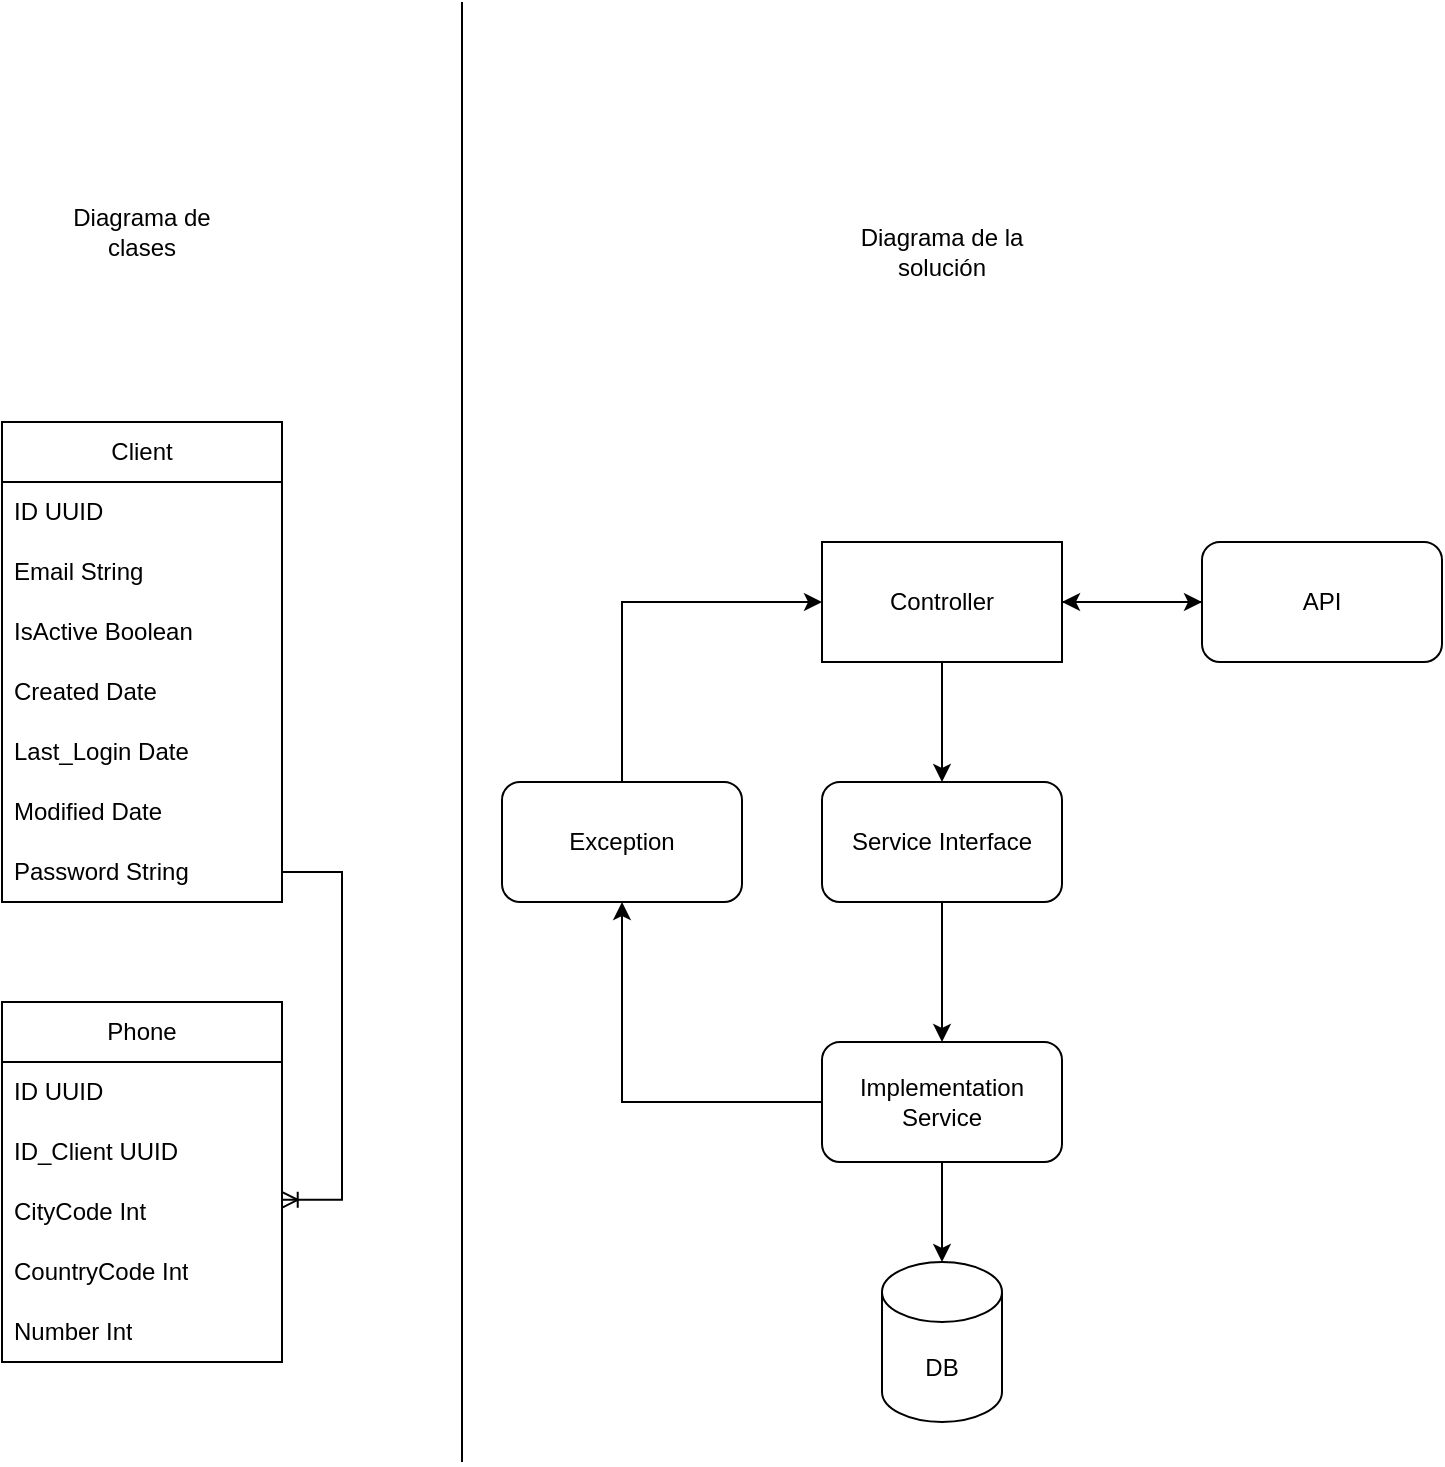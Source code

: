 <mxfile version="20.6.0" type="device"><diagram id="f8JZCYtKaxnH-w-0O0s6" name="Página-1"><mxGraphModel dx="1487" dy="699" grid="1" gridSize="10" guides="1" tooltips="1" connect="1" arrows="1" fold="1" page="1" pageScale="1" pageWidth="827" pageHeight="1169" math="0" shadow="0"><root><mxCell id="0"/><mxCell id="1" parent="0"/><mxCell id="Ng8tUYHcGdNAUQNW8B5o-5" style="edgeStyle=orthogonalEdgeStyle;rounded=0;orthogonalLoop=1;jettySize=auto;html=1;entryX=0.5;entryY=0;entryDx=0;entryDy=0;" edge="1" parent="1" source="Ng8tUYHcGdNAUQNW8B5o-1" target="Ng8tUYHcGdNAUQNW8B5o-2"><mxGeometry relative="1" as="geometry"/></mxCell><mxCell id="Ng8tUYHcGdNAUQNW8B5o-13" style="edgeStyle=orthogonalEdgeStyle;rounded=0;orthogonalLoop=1;jettySize=auto;html=1;entryX=0;entryY=0.5;entryDx=0;entryDy=0;" edge="1" parent="1" source="Ng8tUYHcGdNAUQNW8B5o-1" target="Ng8tUYHcGdNAUQNW8B5o-12"><mxGeometry relative="1" as="geometry"/></mxCell><mxCell id="Ng8tUYHcGdNAUQNW8B5o-1" value="Controller" style="rounded=0;whiteSpace=wrap;html=1;" vertex="1" parent="1"><mxGeometry x="490" y="270" width="120" height="60" as="geometry"/></mxCell><mxCell id="Ng8tUYHcGdNAUQNW8B5o-6" style="edgeStyle=orthogonalEdgeStyle;rounded=0;orthogonalLoop=1;jettySize=auto;html=1;entryX=0.5;entryY=0;entryDx=0;entryDy=0;" edge="1" parent="1" source="Ng8tUYHcGdNAUQNW8B5o-2" target="Ng8tUYHcGdNAUQNW8B5o-4"><mxGeometry relative="1" as="geometry"/></mxCell><mxCell id="Ng8tUYHcGdNAUQNW8B5o-2" value="Service Interface" style="rounded=1;whiteSpace=wrap;html=1;" vertex="1" parent="1"><mxGeometry x="490" y="390" width="120" height="60" as="geometry"/></mxCell><mxCell id="Ng8tUYHcGdNAUQNW8B5o-7" style="edgeStyle=orthogonalEdgeStyle;rounded=0;orthogonalLoop=1;jettySize=auto;html=1;entryX=0.5;entryY=0;entryDx=0;entryDy=0;entryPerimeter=0;" edge="1" parent="1" source="Ng8tUYHcGdNAUQNW8B5o-4" target="Ng8tUYHcGdNAUQNW8B5o-8"><mxGeometry relative="1" as="geometry"><mxPoint x="550" y="675" as="targetPoint"/></mxGeometry></mxCell><mxCell id="Ng8tUYHcGdNAUQNW8B5o-9" style="edgeStyle=orthogonalEdgeStyle;rounded=0;orthogonalLoop=1;jettySize=auto;html=1;entryX=0.5;entryY=1;entryDx=0;entryDy=0;" edge="1" parent="1" source="Ng8tUYHcGdNAUQNW8B5o-4" target="Ng8tUYHcGdNAUQNW8B5o-10"><mxGeometry relative="1" as="geometry"><mxPoint x="330" y="550" as="targetPoint"/></mxGeometry></mxCell><mxCell id="Ng8tUYHcGdNAUQNW8B5o-4" value="Implementation Service" style="rounded=1;whiteSpace=wrap;html=1;" vertex="1" parent="1"><mxGeometry x="490" y="520" width="120" height="60" as="geometry"/></mxCell><mxCell id="Ng8tUYHcGdNAUQNW8B5o-8" value="DB" style="shape=cylinder3;whiteSpace=wrap;html=1;boundedLbl=1;backgroundOutline=1;size=15;" vertex="1" parent="1"><mxGeometry x="520" y="630" width="60" height="80" as="geometry"/></mxCell><mxCell id="Ng8tUYHcGdNAUQNW8B5o-11" style="edgeStyle=orthogonalEdgeStyle;rounded=0;orthogonalLoop=1;jettySize=auto;html=1;entryX=0;entryY=0.5;entryDx=0;entryDy=0;" edge="1" parent="1" source="Ng8tUYHcGdNAUQNW8B5o-10" target="Ng8tUYHcGdNAUQNW8B5o-1"><mxGeometry relative="1" as="geometry"><Array as="points"><mxPoint x="390" y="300"/></Array></mxGeometry></mxCell><mxCell id="Ng8tUYHcGdNAUQNW8B5o-10" value="Exception" style="rounded=1;whiteSpace=wrap;html=1;" vertex="1" parent="1"><mxGeometry x="330" y="390" width="120" height="60" as="geometry"/></mxCell><mxCell id="Ng8tUYHcGdNAUQNW8B5o-14" style="edgeStyle=orthogonalEdgeStyle;rounded=0;orthogonalLoop=1;jettySize=auto;html=1;entryX=1;entryY=0.5;entryDx=0;entryDy=0;" edge="1" parent="1" source="Ng8tUYHcGdNAUQNW8B5o-12" target="Ng8tUYHcGdNAUQNW8B5o-1"><mxGeometry relative="1" as="geometry"/></mxCell><mxCell id="Ng8tUYHcGdNAUQNW8B5o-12" value="API" style="rounded=1;whiteSpace=wrap;html=1;" vertex="1" parent="1"><mxGeometry x="680" y="270" width="120" height="60" as="geometry"/></mxCell><mxCell id="Ng8tUYHcGdNAUQNW8B5o-19" value="" style="endArrow=none;html=1;rounded=0;" edge="1" parent="1"><mxGeometry width="50" height="50" relative="1" as="geometry"><mxPoint x="310" y="730" as="sourcePoint"/><mxPoint x="310" as="targetPoint"/></mxGeometry></mxCell><mxCell id="Ng8tUYHcGdNAUQNW8B5o-20" value="Client" style="swimlane;fontStyle=0;childLayout=stackLayout;horizontal=1;startSize=30;horizontalStack=0;resizeParent=1;resizeParentMax=0;resizeLast=0;collapsible=1;marginBottom=0;whiteSpace=wrap;html=1;" vertex="1" parent="1"><mxGeometry x="80" y="210" width="140" height="240" as="geometry"/></mxCell><mxCell id="Ng8tUYHcGdNAUQNW8B5o-21" value="ID UUID" style="text;strokeColor=none;fillColor=none;align=left;verticalAlign=middle;spacingLeft=4;spacingRight=4;overflow=hidden;points=[[0,0.5],[1,0.5]];portConstraint=eastwest;rotatable=0;whiteSpace=wrap;html=1;" vertex="1" parent="Ng8tUYHcGdNAUQNW8B5o-20"><mxGeometry y="30" width="140" height="30" as="geometry"/></mxCell><mxCell id="Ng8tUYHcGdNAUQNW8B5o-22" value="Email String" style="text;strokeColor=none;fillColor=none;align=left;verticalAlign=middle;spacingLeft=4;spacingRight=4;overflow=hidden;points=[[0,0.5],[1,0.5]];portConstraint=eastwest;rotatable=0;whiteSpace=wrap;html=1;" vertex="1" parent="Ng8tUYHcGdNAUQNW8B5o-20"><mxGeometry y="60" width="140" height="30" as="geometry"/></mxCell><mxCell id="Ng8tUYHcGdNAUQNW8B5o-23" value="IsActive Boolean" style="text;strokeColor=none;fillColor=none;align=left;verticalAlign=middle;spacingLeft=4;spacingRight=4;overflow=hidden;points=[[0,0.5],[1,0.5]];portConstraint=eastwest;rotatable=0;whiteSpace=wrap;html=1;" vertex="1" parent="Ng8tUYHcGdNAUQNW8B5o-20"><mxGeometry y="90" width="140" height="30" as="geometry"/></mxCell><mxCell id="Ng8tUYHcGdNAUQNW8B5o-40" value="Created Date" style="text;strokeColor=none;fillColor=none;align=left;verticalAlign=middle;spacingLeft=4;spacingRight=4;overflow=hidden;points=[[0,0.5],[1,0.5]];portConstraint=eastwest;rotatable=0;whiteSpace=wrap;html=1;" vertex="1" parent="Ng8tUYHcGdNAUQNW8B5o-20"><mxGeometry y="120" width="140" height="30" as="geometry"/></mxCell><mxCell id="Ng8tUYHcGdNAUQNW8B5o-43" value="Last_Login Date" style="text;strokeColor=none;fillColor=none;align=left;verticalAlign=middle;spacingLeft=4;spacingRight=4;overflow=hidden;points=[[0,0.5],[1,0.5]];portConstraint=eastwest;rotatable=0;whiteSpace=wrap;html=1;" vertex="1" parent="Ng8tUYHcGdNAUQNW8B5o-20"><mxGeometry y="150" width="140" height="30" as="geometry"/></mxCell><mxCell id="Ng8tUYHcGdNAUQNW8B5o-41" value="Modified Date" style="text;strokeColor=none;fillColor=none;align=left;verticalAlign=middle;spacingLeft=4;spacingRight=4;overflow=hidden;points=[[0,0.5],[1,0.5]];portConstraint=eastwest;rotatable=0;whiteSpace=wrap;html=1;" vertex="1" parent="Ng8tUYHcGdNAUQNW8B5o-20"><mxGeometry y="180" width="140" height="30" as="geometry"/></mxCell><mxCell id="Ng8tUYHcGdNAUQNW8B5o-44" value="Password String" style="text;strokeColor=none;fillColor=none;align=left;verticalAlign=middle;spacingLeft=4;spacingRight=4;overflow=hidden;points=[[0,0.5],[1,0.5]];portConstraint=eastwest;rotatable=0;whiteSpace=wrap;html=1;" vertex="1" parent="Ng8tUYHcGdNAUQNW8B5o-20"><mxGeometry y="210" width="140" height="30" as="geometry"/></mxCell><mxCell id="Ng8tUYHcGdNAUQNW8B5o-28" value="Phone" style="swimlane;fontStyle=0;childLayout=stackLayout;horizontal=1;startSize=30;horizontalStack=0;resizeParent=1;resizeParentMax=0;resizeLast=0;collapsible=1;marginBottom=0;whiteSpace=wrap;html=1;" vertex="1" parent="1"><mxGeometry x="80" y="500" width="140" height="180" as="geometry"/></mxCell><mxCell id="Ng8tUYHcGdNAUQNW8B5o-29" value="ID UUID" style="text;strokeColor=none;fillColor=none;align=left;verticalAlign=middle;spacingLeft=4;spacingRight=4;overflow=hidden;points=[[0,0.5],[1,0.5]];portConstraint=eastwest;rotatable=0;whiteSpace=wrap;html=1;" vertex="1" parent="Ng8tUYHcGdNAUQNW8B5o-28"><mxGeometry y="30" width="140" height="30" as="geometry"/></mxCell><mxCell id="Ng8tUYHcGdNAUQNW8B5o-42" value="ID_Client UUID" style="text;strokeColor=none;fillColor=none;align=left;verticalAlign=middle;spacingLeft=4;spacingRight=4;overflow=hidden;points=[[0,0.5],[1,0.5]];portConstraint=eastwest;rotatable=0;whiteSpace=wrap;html=1;" vertex="1" parent="Ng8tUYHcGdNAUQNW8B5o-28"><mxGeometry y="60" width="140" height="30" as="geometry"/></mxCell><mxCell id="Ng8tUYHcGdNAUQNW8B5o-31" value="CityCode Int" style="text;strokeColor=none;fillColor=none;align=left;verticalAlign=middle;spacingLeft=4;spacingRight=4;overflow=hidden;points=[[0,0.5],[1,0.5]];portConstraint=eastwest;rotatable=0;whiteSpace=wrap;html=1;" vertex="1" parent="Ng8tUYHcGdNAUQNW8B5o-28"><mxGeometry y="90" width="140" height="30" as="geometry"/></mxCell><mxCell id="Ng8tUYHcGdNAUQNW8B5o-47" value="CountryCode Int" style="text;strokeColor=none;fillColor=none;align=left;verticalAlign=middle;spacingLeft=4;spacingRight=4;overflow=hidden;points=[[0,0.5],[1,0.5]];portConstraint=eastwest;rotatable=0;whiteSpace=wrap;html=1;" vertex="1" parent="Ng8tUYHcGdNAUQNW8B5o-28"><mxGeometry y="120" width="140" height="30" as="geometry"/></mxCell><mxCell id="Ng8tUYHcGdNAUQNW8B5o-46" value="Number Int" style="text;strokeColor=none;fillColor=none;align=left;verticalAlign=middle;spacingLeft=4;spacingRight=4;overflow=hidden;points=[[0,0.5],[1,0.5]];portConstraint=eastwest;rotatable=0;whiteSpace=wrap;html=1;" vertex="1" parent="Ng8tUYHcGdNAUQNW8B5o-28"><mxGeometry y="150" width="140" height="30" as="geometry"/></mxCell><mxCell id="Ng8tUYHcGdNAUQNW8B5o-39" value="" style="edgeStyle=entityRelationEdgeStyle;fontSize=12;html=1;endArrow=ERoneToMany;rounded=0;entryX=0.999;entryY=0.297;entryDx=0;entryDy=0;entryPerimeter=0;" edge="1" parent="1" source="Ng8tUYHcGdNAUQNW8B5o-44" target="Ng8tUYHcGdNAUQNW8B5o-31"><mxGeometry width="100" height="100" relative="1" as="geometry"><mxPoint x="370" y="420" as="sourcePoint"/><mxPoint x="220" y="655" as="targetPoint"/></mxGeometry></mxCell><mxCell id="Ng8tUYHcGdNAUQNW8B5o-48" value="Diagrama de clases" style="text;html=1;strokeColor=none;fillColor=none;align=center;verticalAlign=middle;whiteSpace=wrap;rounded=0;" vertex="1" parent="1"><mxGeometry x="100" y="100" width="100" height="30" as="geometry"/></mxCell><mxCell id="Ng8tUYHcGdNAUQNW8B5o-49" value="Diagrama de la solución" style="text;html=1;strokeColor=none;fillColor=none;align=center;verticalAlign=middle;whiteSpace=wrap;rounded=0;" vertex="1" parent="1"><mxGeometry x="500" y="110" width="100" height="30" as="geometry"/></mxCell></root></mxGraphModel></diagram></mxfile>